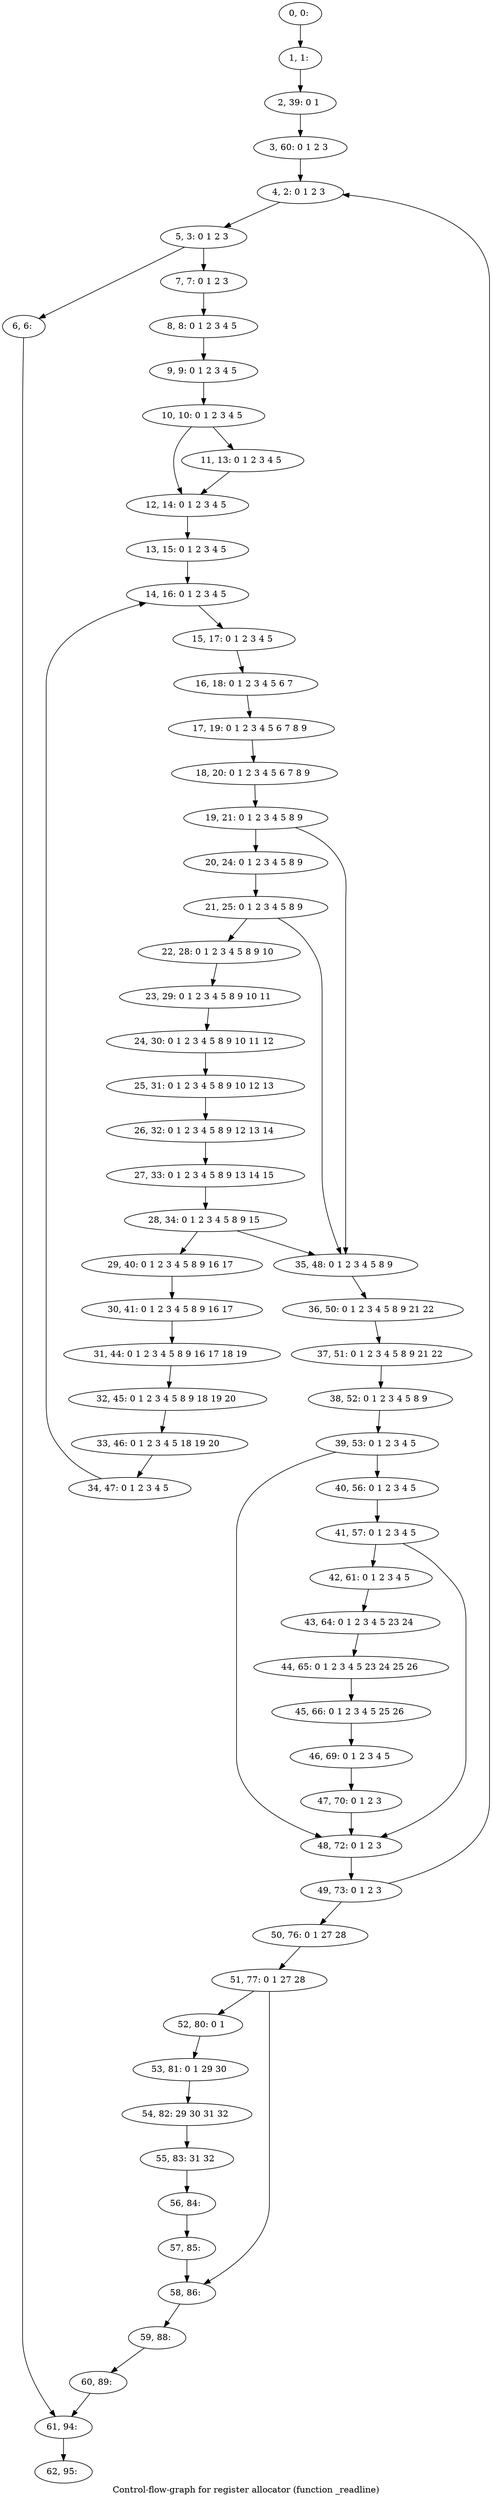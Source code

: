 digraph G {
graph [label="Control-flow-graph for register allocator (function _readline)"]
0[label="0, 0: "];
1[label="1, 1: "];
2[label="2, 39: 0 1 "];
3[label="3, 60: 0 1 2 3 "];
4[label="4, 2: 0 1 2 3 "];
5[label="5, 3: 0 1 2 3 "];
6[label="6, 6: "];
7[label="7, 7: 0 1 2 3 "];
8[label="8, 8: 0 1 2 3 4 5 "];
9[label="9, 9: 0 1 2 3 4 5 "];
10[label="10, 10: 0 1 2 3 4 5 "];
11[label="11, 13: 0 1 2 3 4 5 "];
12[label="12, 14: 0 1 2 3 4 5 "];
13[label="13, 15: 0 1 2 3 4 5 "];
14[label="14, 16: 0 1 2 3 4 5 "];
15[label="15, 17: 0 1 2 3 4 5 "];
16[label="16, 18: 0 1 2 3 4 5 6 7 "];
17[label="17, 19: 0 1 2 3 4 5 6 7 8 9 "];
18[label="18, 20: 0 1 2 3 4 5 6 7 8 9 "];
19[label="19, 21: 0 1 2 3 4 5 8 9 "];
20[label="20, 24: 0 1 2 3 4 5 8 9 "];
21[label="21, 25: 0 1 2 3 4 5 8 9 "];
22[label="22, 28: 0 1 2 3 4 5 8 9 10 "];
23[label="23, 29: 0 1 2 3 4 5 8 9 10 11 "];
24[label="24, 30: 0 1 2 3 4 5 8 9 10 11 12 "];
25[label="25, 31: 0 1 2 3 4 5 8 9 10 12 13 "];
26[label="26, 32: 0 1 2 3 4 5 8 9 12 13 14 "];
27[label="27, 33: 0 1 2 3 4 5 8 9 13 14 15 "];
28[label="28, 34: 0 1 2 3 4 5 8 9 15 "];
29[label="29, 40: 0 1 2 3 4 5 8 9 16 17 "];
30[label="30, 41: 0 1 2 3 4 5 8 9 16 17 "];
31[label="31, 44: 0 1 2 3 4 5 8 9 16 17 18 19 "];
32[label="32, 45: 0 1 2 3 4 5 8 9 18 19 20 "];
33[label="33, 46: 0 1 2 3 4 5 18 19 20 "];
34[label="34, 47: 0 1 2 3 4 5 "];
35[label="35, 48: 0 1 2 3 4 5 8 9 "];
36[label="36, 50: 0 1 2 3 4 5 8 9 21 22 "];
37[label="37, 51: 0 1 2 3 4 5 8 9 21 22 "];
38[label="38, 52: 0 1 2 3 4 5 8 9 "];
39[label="39, 53: 0 1 2 3 4 5 "];
40[label="40, 56: 0 1 2 3 4 5 "];
41[label="41, 57: 0 1 2 3 4 5 "];
42[label="42, 61: 0 1 2 3 4 5 "];
43[label="43, 64: 0 1 2 3 4 5 23 24 "];
44[label="44, 65: 0 1 2 3 4 5 23 24 25 26 "];
45[label="45, 66: 0 1 2 3 4 5 25 26 "];
46[label="46, 69: 0 1 2 3 4 5 "];
47[label="47, 70: 0 1 2 3 "];
48[label="48, 72: 0 1 2 3 "];
49[label="49, 73: 0 1 2 3 "];
50[label="50, 76: 0 1 27 28 "];
51[label="51, 77: 0 1 27 28 "];
52[label="52, 80: 0 1 "];
53[label="53, 81: 0 1 29 30 "];
54[label="54, 82: 29 30 31 32 "];
55[label="55, 83: 31 32 "];
56[label="56, 84: "];
57[label="57, 85: "];
58[label="58, 86: "];
59[label="59, 88: "];
60[label="60, 89: "];
61[label="61, 94: "];
62[label="62, 95: "];
0->1 ;
1->2 ;
2->3 ;
3->4 ;
4->5 ;
5->6 ;
5->7 ;
6->61 ;
7->8 ;
8->9 ;
9->10 ;
10->11 ;
10->12 ;
11->12 ;
12->13 ;
13->14 ;
14->15 ;
15->16 ;
16->17 ;
17->18 ;
18->19 ;
19->20 ;
19->35 ;
20->21 ;
21->22 ;
21->35 ;
22->23 ;
23->24 ;
24->25 ;
25->26 ;
26->27 ;
27->28 ;
28->29 ;
28->35 ;
29->30 ;
30->31 ;
31->32 ;
32->33 ;
33->34 ;
34->14 ;
35->36 ;
36->37 ;
37->38 ;
38->39 ;
39->40 ;
39->48 ;
40->41 ;
41->42 ;
41->48 ;
42->43 ;
43->44 ;
44->45 ;
45->46 ;
46->47 ;
47->48 ;
48->49 ;
49->50 ;
49->4 ;
50->51 ;
51->52 ;
51->58 ;
52->53 ;
53->54 ;
54->55 ;
55->56 ;
56->57 ;
57->58 ;
58->59 ;
59->60 ;
60->61 ;
61->62 ;
}
